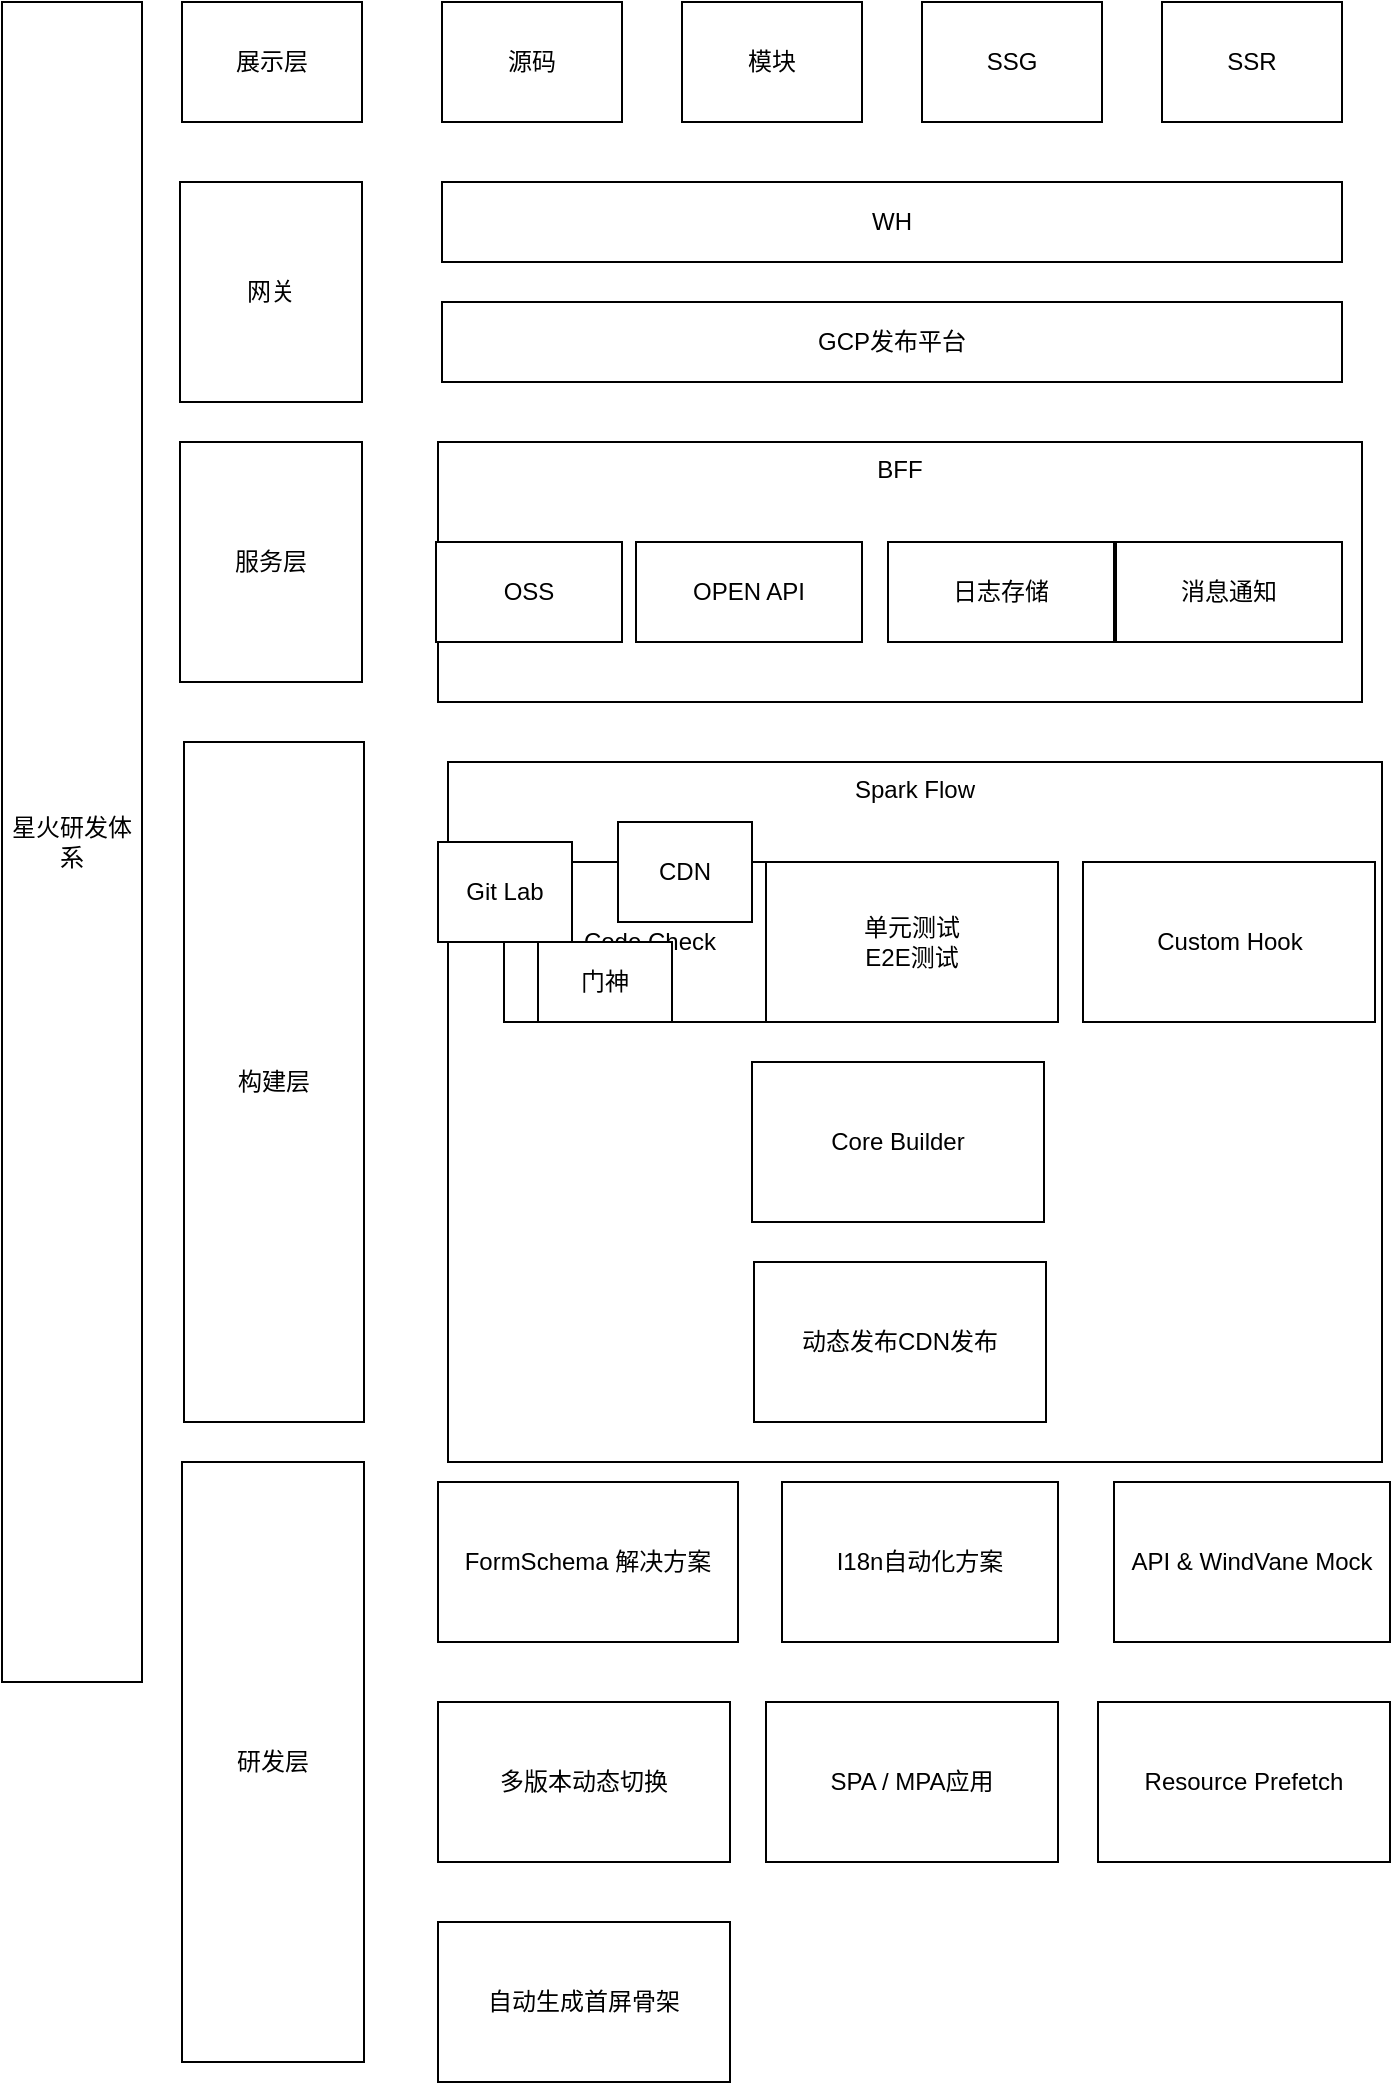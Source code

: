 <mxfile version="23.1.7" type="github">
  <diagram name="第 1 页" id="QFIBs2AYvvYrzGRJmAQZ">
    <mxGraphModel dx="1434" dy="795" grid="1" gridSize="10" guides="1" tooltips="1" connect="1" arrows="1" fold="1" page="1" pageScale="1" pageWidth="827" pageHeight="1169" math="0" shadow="0">
      <root>
        <mxCell id="0" />
        <mxCell id="1" parent="0" />
        <mxCell id="HycoSaKM1qAJHaoZX9V1-1" value="星火研发体系" style="rounded=0;whiteSpace=wrap;html=1;" vertex="1" parent="1">
          <mxGeometry x="100" y="230" width="70" height="840" as="geometry" />
        </mxCell>
        <mxCell id="HycoSaKM1qAJHaoZX9V1-2" value="展示层" style="rounded=0;whiteSpace=wrap;html=1;" vertex="1" parent="1">
          <mxGeometry x="190" y="230" width="90" height="60" as="geometry" />
        </mxCell>
        <mxCell id="HycoSaKM1qAJHaoZX9V1-3" value="源码" style="rounded=0;whiteSpace=wrap;html=1;" vertex="1" parent="1">
          <mxGeometry x="320" y="230" width="90" height="60" as="geometry" />
        </mxCell>
        <mxCell id="HycoSaKM1qAJHaoZX9V1-4" value="模块" style="rounded=0;whiteSpace=wrap;html=1;" vertex="1" parent="1">
          <mxGeometry x="440" y="230" width="90" height="60" as="geometry" />
        </mxCell>
        <mxCell id="HycoSaKM1qAJHaoZX9V1-5" value="SSG" style="rounded=0;whiteSpace=wrap;html=1;" vertex="1" parent="1">
          <mxGeometry x="560" y="230" width="90" height="60" as="geometry" />
        </mxCell>
        <mxCell id="HycoSaKM1qAJHaoZX9V1-6" value="SSR" style="rounded=0;whiteSpace=wrap;html=1;" vertex="1" parent="1">
          <mxGeometry x="680" y="230" width="90" height="60" as="geometry" />
        </mxCell>
        <mxCell id="HycoSaKM1qAJHaoZX9V1-7" value="WH" style="rounded=0;whiteSpace=wrap;html=1;" vertex="1" parent="1">
          <mxGeometry x="320" y="320" width="450" height="40" as="geometry" />
        </mxCell>
        <mxCell id="HycoSaKM1qAJHaoZX9V1-8" value="GCP发布平台" style="rounded=0;whiteSpace=wrap;html=1;" vertex="1" parent="1">
          <mxGeometry x="320" y="380" width="450" height="40" as="geometry" />
        </mxCell>
        <mxCell id="HycoSaKM1qAJHaoZX9V1-9" value="构建层" style="rounded=0;whiteSpace=wrap;html=1;" vertex="1" parent="1">
          <mxGeometry x="191" y="600" width="90" height="340" as="geometry" />
        </mxCell>
        <mxCell id="HycoSaKM1qAJHaoZX9V1-10" value="网关" style="rounded=0;whiteSpace=wrap;html=1;" vertex="1" parent="1">
          <mxGeometry x="189" y="320" width="91" height="110" as="geometry" />
        </mxCell>
        <mxCell id="HycoSaKM1qAJHaoZX9V1-11" value="Spark Flow" style="rounded=0;whiteSpace=wrap;html=1;verticalAlign=top;" vertex="1" parent="1">
          <mxGeometry x="323" y="610" width="467" height="350" as="geometry" />
        </mxCell>
        <mxCell id="HycoSaKM1qAJHaoZX9V1-12" value="Code Check" style="rounded=0;whiteSpace=wrap;html=1;" vertex="1" parent="1">
          <mxGeometry x="351" y="660" width="146" height="80" as="geometry" />
        </mxCell>
        <mxCell id="HycoSaKM1qAJHaoZX9V1-13" value="单元测试&lt;br&gt;E2E测试" style="rounded=0;whiteSpace=wrap;html=1;" vertex="1" parent="1">
          <mxGeometry x="482" y="660" width="146" height="80" as="geometry" />
        </mxCell>
        <mxCell id="HycoSaKM1qAJHaoZX9V1-14" value="Core Builder" style="rounded=0;whiteSpace=wrap;html=1;" vertex="1" parent="1">
          <mxGeometry x="475" y="760" width="146" height="80" as="geometry" />
        </mxCell>
        <mxCell id="HycoSaKM1qAJHaoZX9V1-16" value="动态发布CDN发布" style="rounded=0;whiteSpace=wrap;html=1;" vertex="1" parent="1">
          <mxGeometry x="476" y="860" width="146" height="80" as="geometry" />
        </mxCell>
        <mxCell id="HycoSaKM1qAJHaoZX9V1-17" value="Custom Hook" style="rounded=0;whiteSpace=wrap;html=1;" vertex="1" parent="1">
          <mxGeometry x="640.5" y="660" width="146" height="80" as="geometry" />
        </mxCell>
        <mxCell id="HycoSaKM1qAJHaoZX9V1-19" value="研发层" style="rounded=0;whiteSpace=wrap;html=1;" vertex="1" parent="1">
          <mxGeometry x="190" y="960" width="91" height="300" as="geometry" />
        </mxCell>
        <mxCell id="HycoSaKM1qAJHaoZX9V1-20" value="FormSchema 解决方案" style="rounded=0;whiteSpace=wrap;html=1;" vertex="1" parent="1">
          <mxGeometry x="318" y="970" width="150" height="80" as="geometry" />
        </mxCell>
        <mxCell id="HycoSaKM1qAJHaoZX9V1-21" value="I18n自动化方案" style="rounded=0;whiteSpace=wrap;html=1;" vertex="1" parent="1">
          <mxGeometry x="490" y="970" width="138" height="80" as="geometry" />
        </mxCell>
        <mxCell id="HycoSaKM1qAJHaoZX9V1-22" value="Resource Prefetch" style="rounded=0;whiteSpace=wrap;html=1;" vertex="1" parent="1">
          <mxGeometry x="648" y="1080" width="146" height="80" as="geometry" />
        </mxCell>
        <mxCell id="HycoSaKM1qAJHaoZX9V1-23" value="多版本动态切换" style="rounded=0;whiteSpace=wrap;html=1;" vertex="1" parent="1">
          <mxGeometry x="318" y="1080" width="146" height="80" as="geometry" />
        </mxCell>
        <mxCell id="HycoSaKM1qAJHaoZX9V1-24" value="SPA / MPA应用" style="rounded=0;whiteSpace=wrap;html=1;" vertex="1" parent="1">
          <mxGeometry x="482" y="1080" width="146" height="80" as="geometry" />
        </mxCell>
        <mxCell id="HycoSaKM1qAJHaoZX9V1-26" value="API &amp;amp; WindVane Mock" style="rounded=0;whiteSpace=wrap;html=1;" vertex="1" parent="1">
          <mxGeometry x="656" y="970" width="138" height="80" as="geometry" />
        </mxCell>
        <mxCell id="HycoSaKM1qAJHaoZX9V1-28" value="&lt;div class=&quot;lake-content&quot;&gt;自动生成首屏骨架&lt;/div&gt;" style="rounded=0;whiteSpace=wrap;html=1;" vertex="1" parent="1">
          <mxGeometry x="318" y="1190" width="146" height="80" as="geometry" />
        </mxCell>
        <mxCell id="HycoSaKM1qAJHaoZX9V1-31" value="服务层" style="rounded=0;whiteSpace=wrap;html=1;" vertex="1" parent="1">
          <mxGeometry x="189" y="450" width="91" height="120" as="geometry" />
        </mxCell>
        <mxCell id="HycoSaKM1qAJHaoZX9V1-32" value="&lt;div class=&quot;lake-content&quot;&gt;BFF&lt;/div&gt;" style="rounded=0;whiteSpace=wrap;html=1;verticalAlign=top;" vertex="1" parent="1">
          <mxGeometry x="318" y="450" width="462" height="130" as="geometry" />
        </mxCell>
        <mxCell id="HycoSaKM1qAJHaoZX9V1-34" value="&lt;div class=&quot;lake-content&quot;&gt;OSS&lt;/div&gt;" style="rounded=0;whiteSpace=wrap;html=1;" vertex="1" parent="1">
          <mxGeometry x="317" y="500" width="93" height="50" as="geometry" />
        </mxCell>
        <mxCell id="HycoSaKM1qAJHaoZX9V1-35" value="&lt;div class=&quot;lake-content&quot;&gt;OPEN API&lt;/div&gt;" style="rounded=0;whiteSpace=wrap;html=1;" vertex="1" parent="1">
          <mxGeometry x="417" y="500" width="113" height="50" as="geometry" />
        </mxCell>
        <mxCell id="HycoSaKM1qAJHaoZX9V1-37" value="&lt;div class=&quot;lake-content&quot;&gt;日志存储&lt;/div&gt;" style="rounded=0;whiteSpace=wrap;html=1;" vertex="1" parent="1">
          <mxGeometry x="543" y="500" width="113" height="50" as="geometry" />
        </mxCell>
        <mxCell id="HycoSaKM1qAJHaoZX9V1-38" value="&lt;div class=&quot;lake-content&quot;&gt;消息通知&lt;/div&gt;" style="rounded=0;whiteSpace=wrap;html=1;" vertex="1" parent="1">
          <mxGeometry x="657" y="500" width="113" height="50" as="geometry" />
        </mxCell>
        <mxCell id="HycoSaKM1qAJHaoZX9V1-40" value="Git Lab" style="rounded=0;whiteSpace=wrap;html=1;" vertex="1" parent="1">
          <mxGeometry x="318" y="650" width="67" height="50" as="geometry" />
        </mxCell>
        <mxCell id="HycoSaKM1qAJHaoZX9V1-41" value="CDN" style="rounded=0;whiteSpace=wrap;html=1;" vertex="1" parent="1">
          <mxGeometry x="408" y="640" width="67" height="50" as="geometry" />
        </mxCell>
        <mxCell id="HycoSaKM1qAJHaoZX9V1-42" value="门神" style="rounded=0;whiteSpace=wrap;html=1;" vertex="1" parent="1">
          <mxGeometry x="368" y="700" width="67" height="40" as="geometry" />
        </mxCell>
      </root>
    </mxGraphModel>
  </diagram>
</mxfile>
